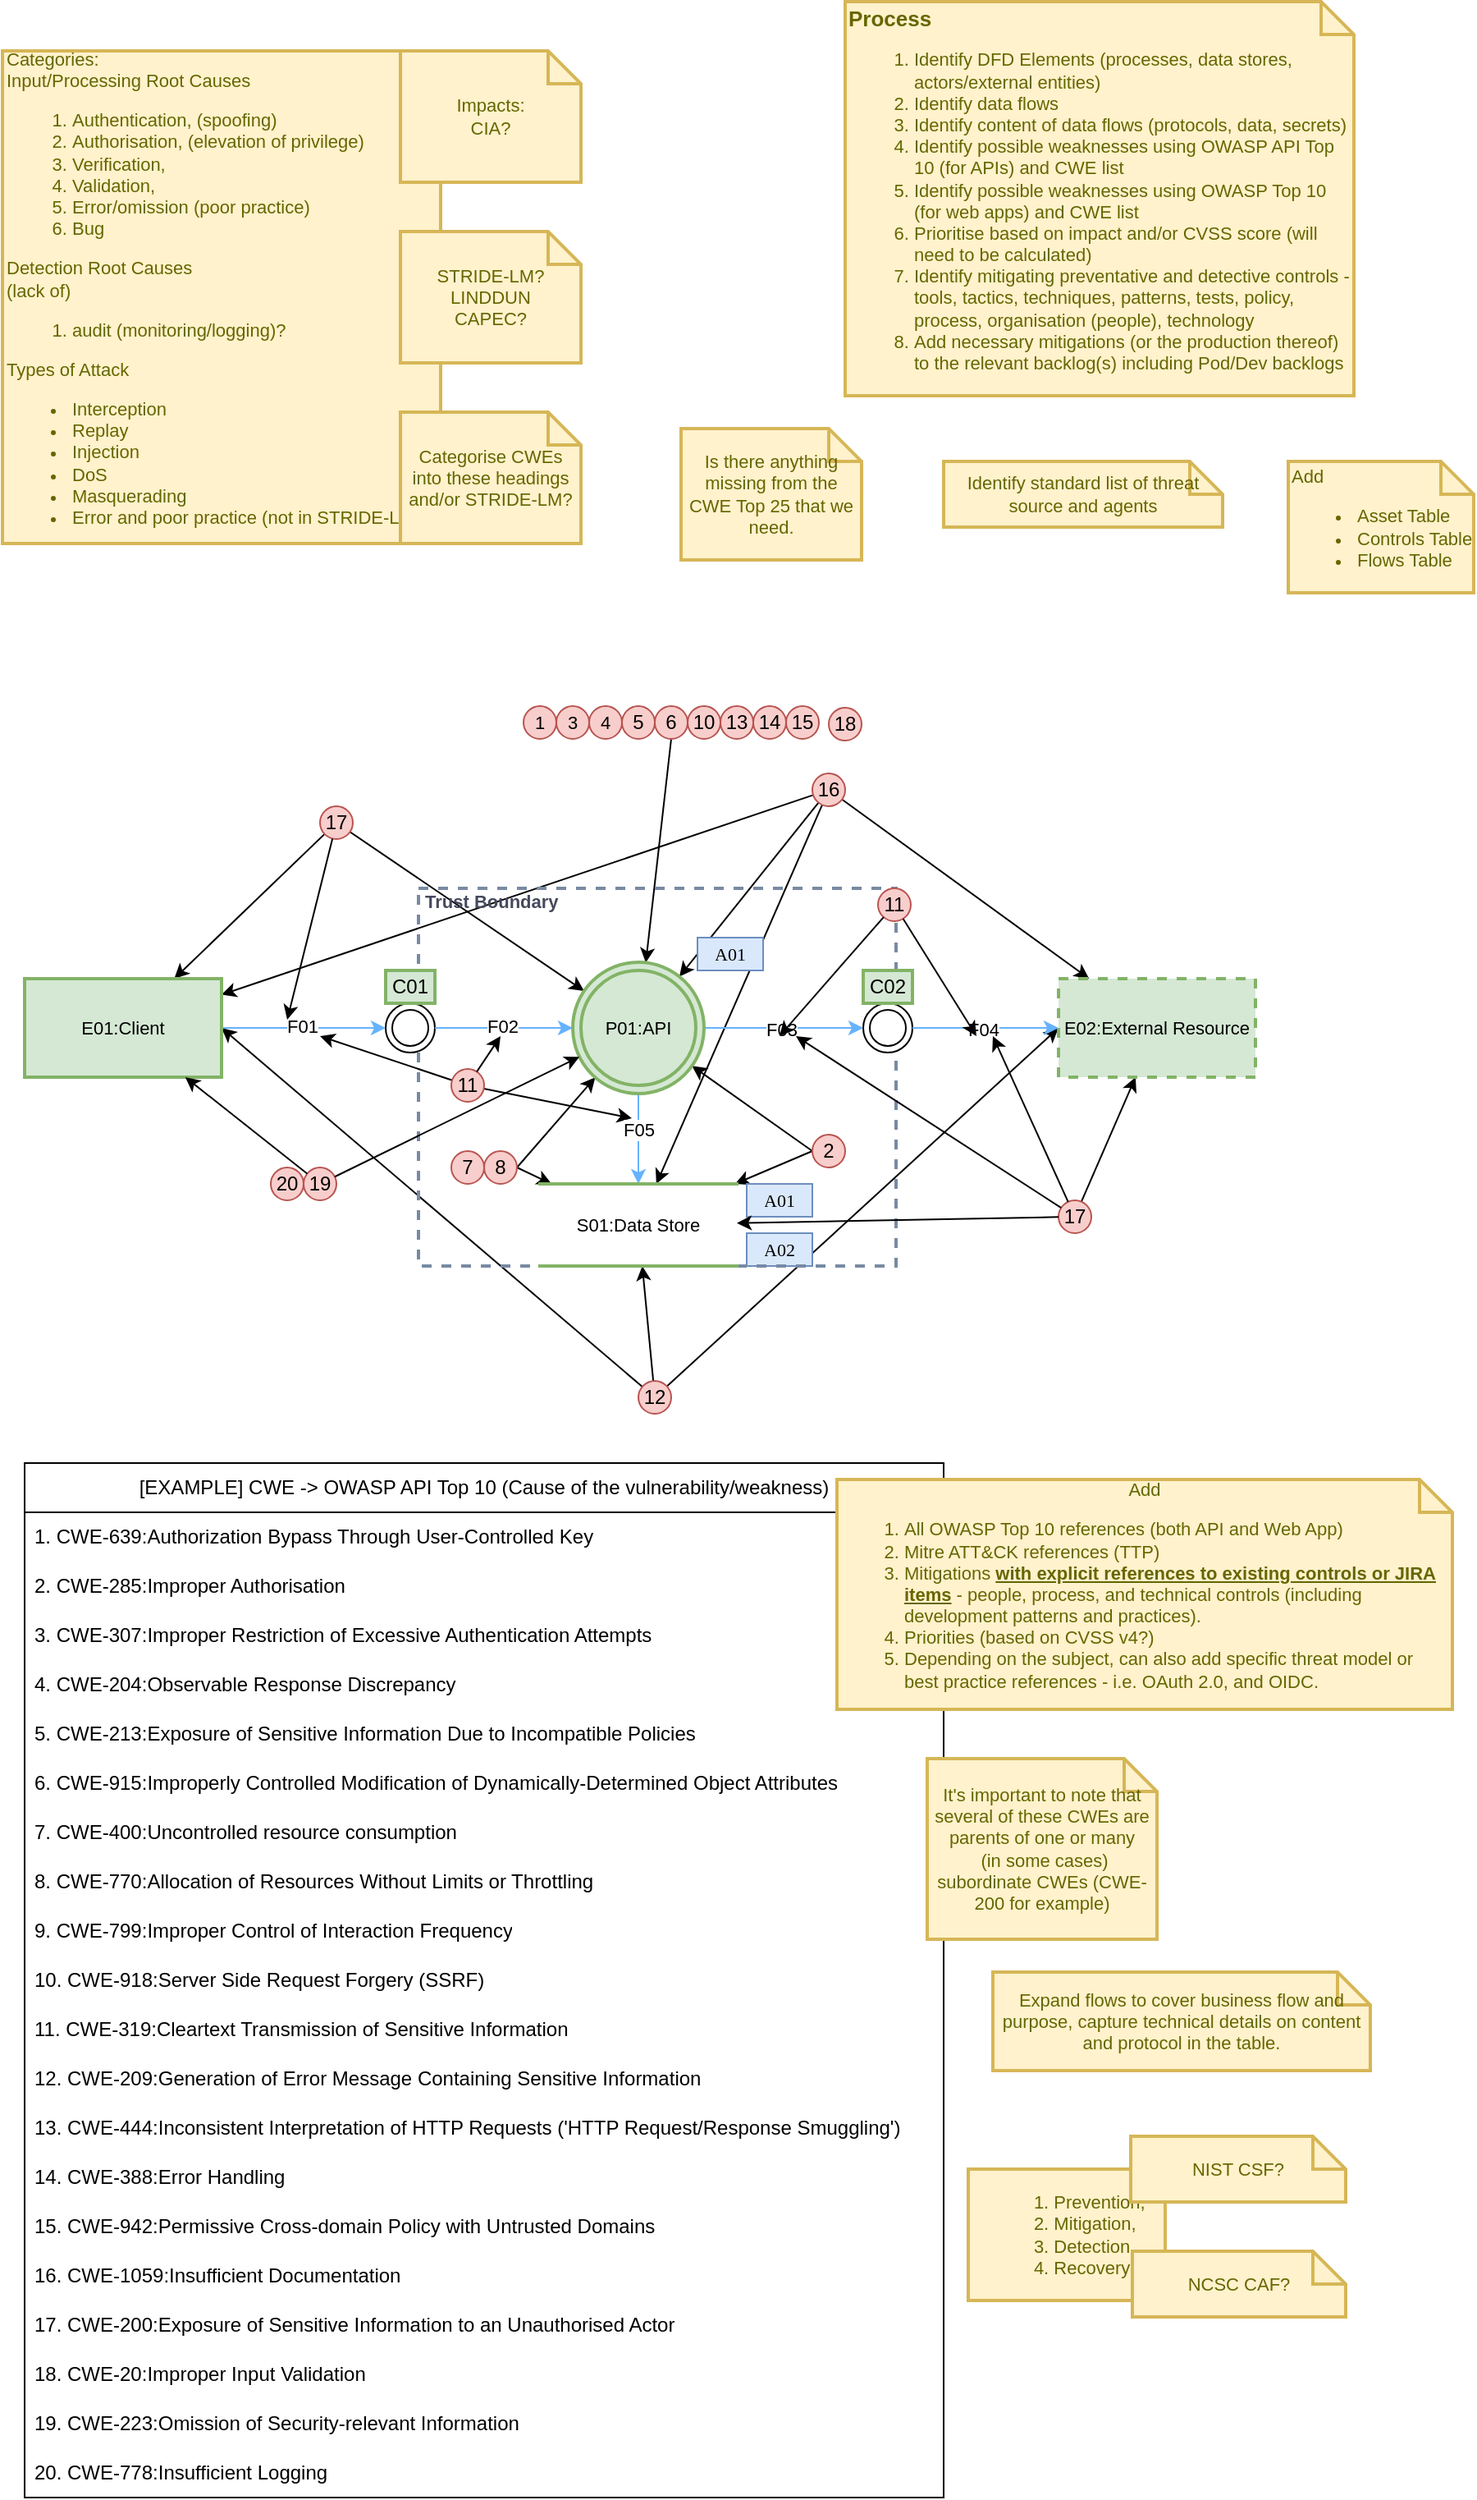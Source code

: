 <mxfile version="22.1.2" type="device">
  <diagram name="Page-1" id="dkiBNy_VU2p00hY21MyY">
    <mxGraphModel dx="989" dy="1795" grid="1" gridSize="10" guides="1" tooltips="1" connect="1" arrows="1" fold="1" page="1" pageScale="1" pageWidth="827" pageHeight="1169" math="0" shadow="0">
      <root>
        <mxCell id="0" />
        <mxCell id="1" style="" parent="0" />
        <mxCell id="ET-E_L0radJHumGL9apl-12" style="edgeStyle=orthogonalEdgeStyle;rounded=0;orthogonalLoop=1;jettySize=auto;html=1;exitX=0.5;exitY=1;exitDx=0;exitDy=0;labelBackgroundColor=none;strokeColor=#788AA3;fontColor=default;fontSize=11;" parent="1" source="ET-E_L0radJHumGL9apl-10" target="ET-E_L0radJHumGL9apl-10" edge="1">
          <mxGeometry relative="1" as="geometry" />
        </mxCell>
        <mxCell id="yTmzzn22rcDXvcjyOprt-15" value="[EXAMPLE] CWE -&amp;gt; OWASP API Top 10 (Cause of the vulnerability/weakness)" style="swimlane;fontStyle=0;childLayout=stackLayout;horizontal=1;startSize=30;horizontalStack=0;resizeParent=1;resizeParentMax=0;resizeLast=0;collapsible=1;marginBottom=0;whiteSpace=wrap;html=1;rounded=0;" vertex="1" parent="1">
          <mxGeometry x="40" y="600" width="560" height="630" as="geometry">
            <mxRectangle x="40" y="570" width="170" height="30" as="alternateBounds" />
          </mxGeometry>
        </mxCell>
        <mxCell id="yTmzzn22rcDXvcjyOprt-16" value="1. CWE-639:Authorization Bypass Through User-Controlled Key" style="text;strokeColor=none;fillColor=none;align=left;verticalAlign=middle;spacingLeft=4;spacingRight=4;overflow=hidden;points=[[0,0.5],[1,0.5]];portConstraint=eastwest;rotatable=0;whiteSpace=wrap;html=1;rounded=0;" vertex="1" parent="yTmzzn22rcDXvcjyOprt-15">
          <mxGeometry y="30" width="560" height="30" as="geometry" />
        </mxCell>
        <mxCell id="yTmzzn22rcDXvcjyOprt-17" value="2. CWE-285:Improper Authorisation" style="text;strokeColor=none;fillColor=none;align=left;verticalAlign=middle;spacingLeft=4;spacingRight=4;overflow=hidden;points=[[0,0.5],[1,0.5]];portConstraint=eastwest;rotatable=0;whiteSpace=wrap;html=1;rounded=0;" vertex="1" parent="yTmzzn22rcDXvcjyOprt-15">
          <mxGeometry y="60" width="560" height="30" as="geometry" />
        </mxCell>
        <mxCell id="yTmzzn22rcDXvcjyOprt-18" value="3. CWE-307:Improper Restriction of Excessive Authentication Attempts" style="text;strokeColor=none;fillColor=none;align=left;verticalAlign=middle;spacingLeft=4;spacingRight=4;overflow=hidden;points=[[0,0.5],[1,0.5]];portConstraint=eastwest;rotatable=0;whiteSpace=wrap;html=1;rounded=0;" vertex="1" parent="yTmzzn22rcDXvcjyOprt-15">
          <mxGeometry y="90" width="560" height="30" as="geometry" />
        </mxCell>
        <mxCell id="yTmzzn22rcDXvcjyOprt-38" value="4. CWE-204:Observable Response Discrepancy" style="text;strokeColor=none;fillColor=none;align=left;verticalAlign=middle;spacingLeft=4;spacingRight=4;overflow=hidden;points=[[0,0.5],[1,0.5]];portConstraint=eastwest;rotatable=0;whiteSpace=wrap;html=1;rounded=0;" vertex="1" parent="yTmzzn22rcDXvcjyOprt-15">
          <mxGeometry y="120" width="560" height="30" as="geometry" />
        </mxCell>
        <mxCell id="yTmzzn22rcDXvcjyOprt-48" value="5. CWE-213:Exposure of Sensitive Information Due to Incompatible Policies" style="text;strokeColor=none;fillColor=none;align=left;verticalAlign=middle;spacingLeft=4;spacingRight=4;overflow=hidden;points=[[0,0.5],[1,0.5]];portConstraint=eastwest;rotatable=0;whiteSpace=wrap;html=1;rounded=0;" vertex="1" parent="yTmzzn22rcDXvcjyOprt-15">
          <mxGeometry y="150" width="560" height="30" as="geometry" />
        </mxCell>
        <mxCell id="yTmzzn22rcDXvcjyOprt-49" value="6. CWE-915:Improperly Controlled Modification of Dynamically-Determined Object Attributes" style="text;strokeColor=none;fillColor=none;align=left;verticalAlign=middle;spacingLeft=4;spacingRight=4;overflow=hidden;points=[[0,0.5],[1,0.5]];portConstraint=eastwest;rotatable=0;whiteSpace=wrap;html=1;rounded=0;" vertex="1" parent="yTmzzn22rcDXvcjyOprt-15">
          <mxGeometry y="180" width="560" height="30" as="geometry" />
        </mxCell>
        <mxCell id="yTmzzn22rcDXvcjyOprt-56" value="7. CWE-400:Uncontrolled resource consumption" style="text;strokeColor=none;fillColor=none;align=left;verticalAlign=middle;spacingLeft=4;spacingRight=4;overflow=hidden;points=[[0,0.5],[1,0.5]];portConstraint=eastwest;rotatable=0;whiteSpace=wrap;html=1;rounded=0;" vertex="1" parent="yTmzzn22rcDXvcjyOprt-15">
          <mxGeometry y="210" width="560" height="30" as="geometry" />
        </mxCell>
        <mxCell id="yTmzzn22rcDXvcjyOprt-58" value="8. CWE-770:Allocation of Resources Without Limits or Throttling" style="text;strokeColor=none;fillColor=none;align=left;verticalAlign=middle;spacingLeft=4;spacingRight=4;overflow=hidden;points=[[0,0.5],[1,0.5]];portConstraint=eastwest;rotatable=0;whiteSpace=wrap;html=1;rounded=0;" vertex="1" parent="yTmzzn22rcDXvcjyOprt-15">
          <mxGeometry y="240" width="560" height="30" as="geometry" />
        </mxCell>
        <mxCell id="yTmzzn22rcDXvcjyOprt-62" value="9. CWE-799:Improper Control of Interaction Frequency" style="text;strokeColor=none;fillColor=none;align=left;verticalAlign=middle;spacingLeft=4;spacingRight=4;overflow=hidden;points=[[0,0.5],[1,0.5]];portConstraint=eastwest;rotatable=0;whiteSpace=wrap;html=1;rounded=0;" vertex="1" parent="yTmzzn22rcDXvcjyOprt-15">
          <mxGeometry y="270" width="560" height="30" as="geometry" />
        </mxCell>
        <mxCell id="yTmzzn22rcDXvcjyOprt-77" value="10. CWE-918:Server Side Request Forgery (SSRF)" style="text;strokeColor=none;fillColor=none;align=left;verticalAlign=middle;spacingLeft=4;spacingRight=4;overflow=hidden;points=[[0,0.5],[1,0.5]];portConstraint=eastwest;rotatable=0;whiteSpace=wrap;html=1;rounded=0;" vertex="1" parent="yTmzzn22rcDXvcjyOprt-15">
          <mxGeometry y="300" width="560" height="30" as="geometry" />
        </mxCell>
        <mxCell id="yTmzzn22rcDXvcjyOprt-91" value="11. CWE-319:Cleartext Transmission of Sensitive Information" style="text;strokeColor=none;fillColor=none;align=left;verticalAlign=middle;spacingLeft=4;spacingRight=4;overflow=hidden;points=[[0,0.5],[1,0.5]];portConstraint=eastwest;rotatable=0;whiteSpace=wrap;html=1;rounded=0;" vertex="1" parent="yTmzzn22rcDXvcjyOprt-15">
          <mxGeometry y="330" width="560" height="30" as="geometry" />
        </mxCell>
        <mxCell id="yTmzzn22rcDXvcjyOprt-94" value="12. CWE-209:Generation of Error Message Containing Sensitive Information" style="text;strokeColor=none;fillColor=none;align=left;verticalAlign=middle;spacingLeft=4;spacingRight=4;overflow=hidden;points=[[0,0.5],[1,0.5]];portConstraint=eastwest;rotatable=0;whiteSpace=wrap;html=1;rounded=0;" vertex="1" parent="yTmzzn22rcDXvcjyOprt-15">
          <mxGeometry y="360" width="560" height="30" as="geometry" />
        </mxCell>
        <mxCell id="yTmzzn22rcDXvcjyOprt-101" value="13. CWE-444:Inconsistent Interpretation of HTTP Requests (&#39;HTTP Request/Response Smuggling&#39;)" style="text;strokeColor=none;fillColor=none;align=left;verticalAlign=middle;spacingLeft=4;spacingRight=4;overflow=hidden;points=[[0,0.5],[1,0.5]];portConstraint=eastwest;rotatable=0;whiteSpace=wrap;html=1;rounded=0;" vertex="1" parent="yTmzzn22rcDXvcjyOprt-15">
          <mxGeometry y="390" width="560" height="30" as="geometry" />
        </mxCell>
        <mxCell id="yTmzzn22rcDXvcjyOprt-103" value="14. CWE-388:Error Handling" style="text;strokeColor=none;fillColor=none;align=left;verticalAlign=middle;spacingLeft=4;spacingRight=4;overflow=hidden;points=[[0,0.5],[1,0.5]];portConstraint=eastwest;rotatable=0;whiteSpace=wrap;html=1;rounded=0;" vertex="1" parent="yTmzzn22rcDXvcjyOprt-15">
          <mxGeometry y="420" width="560" height="30" as="geometry" />
        </mxCell>
        <mxCell id="yTmzzn22rcDXvcjyOprt-104" value="15. CWE-942:Permissive Cross-domain Policy with Untrusted Domains" style="text;strokeColor=none;fillColor=none;align=left;verticalAlign=middle;spacingLeft=4;spacingRight=4;overflow=hidden;points=[[0,0.5],[1,0.5]];portConstraint=eastwest;rotatable=0;whiteSpace=wrap;html=1;rounded=0;" vertex="1" parent="yTmzzn22rcDXvcjyOprt-15">
          <mxGeometry y="450" width="560" height="30" as="geometry" />
        </mxCell>
        <mxCell id="yTmzzn22rcDXvcjyOprt-107" value="16. CWE-1059:Insufficient Documentation" style="text;strokeColor=none;fillColor=none;align=left;verticalAlign=middle;spacingLeft=4;spacingRight=4;overflow=hidden;points=[[0,0.5],[1,0.5]];portConstraint=eastwest;rotatable=0;whiteSpace=wrap;html=1;rounded=0;" vertex="1" parent="yTmzzn22rcDXvcjyOprt-15">
          <mxGeometry y="480" width="560" height="30" as="geometry" />
        </mxCell>
        <mxCell id="yTmzzn22rcDXvcjyOprt-120" value="17. CWE-200:Exposure of Sensitive Information to an Unauthorised Actor" style="text;strokeColor=none;fillColor=none;align=left;verticalAlign=middle;spacingLeft=4;spacingRight=4;overflow=hidden;points=[[0,0.5],[1,0.5]];portConstraint=eastwest;rotatable=0;whiteSpace=wrap;html=1;rounded=0;" vertex="1" parent="yTmzzn22rcDXvcjyOprt-15">
          <mxGeometry y="510" width="560" height="30" as="geometry" />
        </mxCell>
        <mxCell id="yTmzzn22rcDXvcjyOprt-153" value="18. CWE-20:Improper Input Validation" style="text;strokeColor=none;fillColor=none;align=left;verticalAlign=middle;spacingLeft=4;spacingRight=4;overflow=hidden;points=[[0,0.5],[1,0.5]];portConstraint=eastwest;rotatable=0;whiteSpace=wrap;html=1;rounded=0;" vertex="1" parent="yTmzzn22rcDXvcjyOprt-15">
          <mxGeometry y="540" width="560" height="30" as="geometry" />
        </mxCell>
        <mxCell id="yTmzzn22rcDXvcjyOprt-155" value="19. CWE-223:Omission of Security-relevant Information" style="text;strokeColor=none;fillColor=none;align=left;verticalAlign=middle;spacingLeft=4;spacingRight=4;overflow=hidden;points=[[0,0.5],[1,0.5]];portConstraint=eastwest;rotatable=0;whiteSpace=wrap;html=1;rounded=0;" vertex="1" parent="yTmzzn22rcDXvcjyOprt-15">
          <mxGeometry y="570" width="560" height="30" as="geometry" />
        </mxCell>
        <mxCell id="yTmzzn22rcDXvcjyOprt-157" value="20. CWE-778:Insufficient Logging" style="text;strokeColor=none;fillColor=none;align=left;verticalAlign=middle;spacingLeft=4;spacingRight=4;overflow=hidden;points=[[0,0.5],[1,0.5]];portConstraint=eastwest;rotatable=0;whiteSpace=wrap;html=1;rounded=0;" vertex="1" parent="yTmzzn22rcDXvcjyOprt-15">
          <mxGeometry y="600" width="560" height="30" as="geometry" />
        </mxCell>
        <mxCell id="yTmzzn22rcDXvcjyOprt-44" value="Categories:&lt;br style=&quot;font-size: 11px;&quot;&gt;&lt;span style=&quot;background-color: initial; font-size: 11px;&quot;&gt;Input/Processing Root Causes&lt;/span&gt;&lt;br style=&quot;font-size: 11px;&quot;&gt;&lt;ol style=&quot;font-size: 11px;&quot;&gt;&lt;li style=&quot;font-size: 11px;&quot;&gt;Authentication, (spoofing)&lt;/li&gt;&lt;li style=&quot;font-size: 11px;&quot;&gt;Authorisation, (elevation of privilege)&lt;/li&gt;&lt;li style=&quot;font-size: 11px;&quot;&gt;Verification,&amp;nbsp;&lt;/li&gt;&lt;li style=&quot;font-size: 11px;&quot;&gt;Validation,&lt;/li&gt;&lt;li style=&quot;font-size: 11px;&quot;&gt;Error/omission (poor practice)&lt;/li&gt;&lt;li style=&quot;font-size: 11px;&quot;&gt;Bug&lt;/li&gt;&lt;/ol&gt;&lt;div style=&quot;font-size: 11px;&quot;&gt;Detection Root Causes&amp;nbsp;&lt;/div&gt;(lack of)&lt;ol style=&quot;font-size: 11px;&quot;&gt;&lt;li style=&quot;font-size: 11px;&quot;&gt;audit (monitoring/logging)?&lt;/li&gt;&lt;/ol&gt;&lt;div&gt;Types of Attack&lt;/div&gt;&lt;div style=&quot;font-size: 11px;&quot;&gt;&lt;ul style=&quot;font-size: 11px;&quot;&gt;&lt;li style=&quot;font-size: 11px;&quot;&gt;Interception&lt;/li&gt;&lt;li style=&quot;font-size: 11px;&quot;&gt;Replay&lt;/li&gt;&lt;li style=&quot;font-size: 11px;&quot;&gt;Injection&lt;/li&gt;&lt;li style=&quot;font-size: 11px;&quot;&gt;DoS&lt;/li&gt;&lt;li style=&quot;font-size: 11px;&quot;&gt;Masquerading&lt;/li&gt;&lt;li style=&quot;font-size: 11px;&quot;&gt;Error and poor practice (not in STRIDE-LM)&lt;/li&gt;&lt;/ul&gt;&lt;/div&gt;" style="shape=note;strokeWidth=2;fontSize=11;size=20;whiteSpace=wrap;html=1;fillColor=#fff2cc;strokeColor=#d6b656;fontColor=#666600;align=left;rounded=0;" vertex="1" parent="1">
          <mxGeometry x="26.5" y="-260" width="267" height="300" as="geometry" />
        </mxCell>
        <mxCell id="yTmzzn22rcDXvcjyOprt-45" value="STRIDE-LM?&lt;br style=&quot;font-size: 11px;&quot;&gt;LINDDUN&lt;br&gt;CAPEC?" style="shape=note;strokeWidth=2;fontSize=11;size=20;whiteSpace=wrap;html=1;fillColor=#fff2cc;strokeColor=#d6b656;fontColor=#666600;rounded=0;" vertex="1" parent="1">
          <mxGeometry x="269" y="-150" width="110.0" height="80" as="geometry" />
        </mxCell>
        <mxCell id="yTmzzn22rcDXvcjyOprt-47" value="Impacts:&lt;br style=&quot;font-size: 11px;&quot;&gt;CIA?" style="shape=note;strokeWidth=2;fontSize=11;size=20;whiteSpace=wrap;html=1;fillColor=#fff2cc;strokeColor=#d6b656;fontColor=#666600;rounded=0;" vertex="1" parent="1">
          <mxGeometry x="269" y="-260" width="110.0" height="80" as="geometry" />
        </mxCell>
        <mxCell id="yTmzzn22rcDXvcjyOprt-53" value="" style="orthogonalLoop=1;jettySize=auto;html=1;exitX=0.5;exitY=1;exitDx=0;exitDy=0;rounded=0;" edge="1" parent="1" source="yTmzzn22rcDXvcjyOprt-52" target="ET-E_L0radJHumGL9apl-4">
          <mxGeometry relative="1" as="geometry">
            <mxPoint x="370" y="100" as="sourcePoint" />
            <mxPoint x="412" y="301" as="targetPoint" />
          </mxGeometry>
        </mxCell>
        <mxCell id="yTmzzn22rcDXvcjyOprt-55" value="" style="orthogonalLoop=1;jettySize=auto;html=1;exitX=1;exitY=0.5;exitDx=0;exitDy=0;rounded=0;" edge="1" parent="1" source="yTmzzn22rcDXvcjyOprt-54" target="ET-E_L0radJHumGL9apl-4">
          <mxGeometry relative="1" as="geometry">
            <mxPoint x="91" y="430" as="sourcePoint" />
            <mxPoint x="168" y="680" as="targetPoint" />
          </mxGeometry>
        </mxCell>
        <mxCell id="yTmzzn22rcDXvcjyOprt-57" value="" style="orthogonalLoop=1;jettySize=auto;html=1;exitX=1;exitY=0.5;exitDx=0;exitDy=0;rounded=0;" edge="1" parent="1" source="yTmzzn22rcDXvcjyOprt-54" target="ET-E_L0radJHumGL9apl-10">
          <mxGeometry relative="1" as="geometry">
            <mxPoint x="180" y="480" as="sourcePoint" />
            <mxPoint x="385" y="360" as="targetPoint" />
          </mxGeometry>
        </mxCell>
        <mxCell id="yTmzzn22rcDXvcjyOprt-63" value="" style="orthogonalLoop=1;jettySize=auto;html=1;exitX=0;exitY=0.5;exitDx=0;exitDy=0;rounded=0;" edge="1" parent="1" source="yTmzzn22rcDXvcjyOprt-30" target="ET-E_L0radJHumGL9apl-4">
          <mxGeometry relative="1" as="geometry">
            <mxPoint x="640" y="430" as="sourcePoint" />
            <mxPoint x="418" y="300" as="targetPoint" />
          </mxGeometry>
        </mxCell>
        <mxCell id="yTmzzn22rcDXvcjyOprt-64" value="" style="orthogonalLoop=1;jettySize=auto;html=1;exitX=0;exitY=0.5;exitDx=0;exitDy=0;rounded=0;" edge="1" parent="1" source="yTmzzn22rcDXvcjyOprt-30" target="ET-E_L0radJHumGL9apl-10">
          <mxGeometry relative="1" as="geometry">
            <mxPoint x="640" y="430" as="sourcePoint" />
            <mxPoint x="428" y="310" as="targetPoint" />
          </mxGeometry>
        </mxCell>
        <mxCell id="yTmzzn22rcDXvcjyOprt-83" value="Add&lt;br style=&quot;font-size: 11px;&quot;&gt;&lt;ol style=&quot;font-size: 11px;&quot;&gt;&lt;li style=&quot;text-align: left; font-size: 11px;&quot;&gt;All OWASP Top 10 references (both API and Web App)&lt;/li&gt;&lt;li style=&quot;text-align: left; font-size: 11px;&quot;&gt;Mitre ATT&amp;amp;CK references (TTP)&lt;/li&gt;&lt;li style=&quot;text-align: left; font-size: 11px;&quot;&gt;Mitigations &lt;b style=&quot;font-size: 11px;&quot;&gt;&lt;u style=&quot;font-size: 11px;&quot;&gt;with explicit references to existing controls or JIRA items&lt;/u&gt;&lt;/b&gt;&amp;nbsp;- people, process, and technical controls (including development patterns and practices).&lt;/li&gt;&lt;li style=&quot;text-align: left; font-size: 11px;&quot;&gt;Priorities (based on CVSS v4?)&lt;/li&gt;&lt;li style=&quot;text-align: left; font-size: 11px;&quot;&gt;Depending on the subject, can also add specific threat model or best practice references - i.e. OAuth 2.0, and OIDC.&lt;/li&gt;&lt;/ol&gt;" style="shape=note;strokeWidth=2;fontSize=11;size=20;whiteSpace=wrap;html=1;fillColor=#fff2cc;strokeColor=#d6b656;fontColor=#666600;rounded=0;" vertex="1" parent="1">
          <mxGeometry x="535" y="610" width="375" height="140" as="geometry" />
        </mxCell>
        <mxCell id="yTmzzn22rcDXvcjyOprt-87" value="Identify standard list of threat source and agents" style="shape=note;strokeWidth=2;fontSize=11;size=20;whiteSpace=wrap;html=1;fillColor=#fff2cc;strokeColor=#d6b656;fontColor=#666600;rounded=0;" vertex="1" parent="1">
          <mxGeometry x="600" y="-10" width="170" height="40" as="geometry" />
        </mxCell>
        <mxCell id="yTmzzn22rcDXvcjyOprt-89" value="" style="orthogonalLoop=1;jettySize=auto;html=1;rounded=0;" edge="1" parent="1" source="yTmzzn22rcDXvcjyOprt-88">
          <mxGeometry relative="1" as="geometry">
            <mxPoint x="410" y="100" as="sourcePoint" />
            <mxPoint x="220" y="340" as="targetPoint" />
          </mxGeometry>
        </mxCell>
        <mxCell id="yTmzzn22rcDXvcjyOprt-92" value="" style="orthogonalLoop=1;jettySize=auto;html=1;rounded=0;" edge="1" parent="1" source="yTmzzn22rcDXvcjyOprt-88">
          <mxGeometry relative="1" as="geometry">
            <mxPoint x="250" y="220" as="sourcePoint" />
            <mxPoint x="410" y="390" as="targetPoint" />
          </mxGeometry>
        </mxCell>
        <mxCell id="yTmzzn22rcDXvcjyOprt-95" value="" style="orthogonalLoop=1;jettySize=auto;html=1;entryX=1;entryY=0.5;entryDx=0;entryDy=0;rounded=0;" edge="1" parent="1" source="yTmzzn22rcDXvcjyOprt-93" target="ET-E_L0radJHumGL9apl-6">
          <mxGeometry relative="1" as="geometry">
            <mxPoint x="225" y="510" as="sourcePoint" />
            <mxPoint x="210" y="340" as="targetPoint" />
          </mxGeometry>
        </mxCell>
        <mxCell id="yTmzzn22rcDXvcjyOprt-97" value="" style="orthogonalLoop=1;jettySize=auto;html=1;entryX=0;entryY=0.5;entryDx=0;entryDy=0;rounded=0;" edge="1" parent="1" source="yTmzzn22rcDXvcjyOprt-93" target="ET-E_L0radJHumGL9apl-7">
          <mxGeometry relative="1" as="geometry">
            <mxPoint x="225" y="510" as="sourcePoint" />
            <mxPoint x="540" y="180" as="targetPoint" />
          </mxGeometry>
        </mxCell>
        <mxCell id="yTmzzn22rcDXvcjyOprt-100" value="" style="orthogonalLoop=1;jettySize=auto;html=1;rounded=0;" edge="1" parent="1" source="yTmzzn22rcDXvcjyOprt-93" target="ET-E_L0radJHumGL9apl-10">
          <mxGeometry relative="1" as="geometry">
            <mxPoint x="232.929" y="412.929" as="sourcePoint" />
            <mxPoint x="180" y="350" as="targetPoint" />
          </mxGeometry>
        </mxCell>
        <mxCell id="yTmzzn22rcDXvcjyOprt-109" value="" style="orthogonalLoop=1;jettySize=auto;html=1;rounded=0;" edge="1" parent="1" source="yTmzzn22rcDXvcjyOprt-108" target="ET-E_L0radJHumGL9apl-4">
          <mxGeometry relative="1" as="geometry">
            <mxPoint x="500" y="240" as="sourcePoint" />
            <mxPoint x="426" y="300" as="targetPoint" />
          </mxGeometry>
        </mxCell>
        <mxCell id="yTmzzn22rcDXvcjyOprt-111" value="" style="orthogonalLoop=1;jettySize=auto;html=1;rounded=0;" edge="1" parent="1" source="yTmzzn22rcDXvcjyOprt-108" target="ET-E_L0radJHumGL9apl-10">
          <mxGeometry relative="1" as="geometry">
            <mxPoint x="504" y="218" as="sourcePoint" />
            <mxPoint x="443" y="307" as="targetPoint" />
          </mxGeometry>
        </mxCell>
        <mxCell id="yTmzzn22rcDXvcjyOprt-112" value="" style="orthogonalLoop=1;jettySize=auto;html=1;rounded=0;" edge="1" parent="1" source="yTmzzn22rcDXvcjyOprt-108" target="ET-E_L0radJHumGL9apl-6">
          <mxGeometry relative="1" as="geometry">
            <mxPoint x="610" y="200" as="sourcePoint" />
            <mxPoint x="453" y="317" as="targetPoint" />
          </mxGeometry>
        </mxCell>
        <mxCell id="yTmzzn22rcDXvcjyOprt-113" value="" style="orthogonalLoop=1;jettySize=auto;html=1;rounded=0;" edge="1" parent="1" source="yTmzzn22rcDXvcjyOprt-108" target="ET-E_L0radJHumGL9apl-7">
          <mxGeometry relative="1" as="geometry">
            <mxPoint x="524" y="238" as="sourcePoint" />
            <mxPoint x="463" y="327" as="targetPoint" />
          </mxGeometry>
        </mxCell>
        <mxCell id="yTmzzn22rcDXvcjyOprt-114" value="&lt;div style=&quot;font-size: 11px;&quot;&gt;&lt;span style=&quot;background-color: initial; font-size: 11px;&quot;&gt;Add&lt;/span&gt;&lt;/div&gt;&lt;div style=&quot;font-size: 11px;&quot;&gt;&lt;ul style=&quot;font-size: 11px;&quot;&gt;&lt;li style=&quot;font-size: 11px;&quot;&gt;&lt;span style=&quot;background-color: initial; font-size: 11px;&quot;&gt;Asset Table&lt;/span&gt;&lt;/li&gt;&lt;li style=&quot;font-size: 11px;&quot;&gt;&lt;span style=&quot;background-color: initial; font-size: 11px;&quot;&gt;Controls Table&lt;/span&gt;&lt;/li&gt;&lt;li style=&quot;font-size: 11px;&quot;&gt;&lt;span style=&quot;background-color: initial; font-size: 11px;&quot;&gt;Flows Table&lt;/span&gt;&lt;/li&gt;&lt;/ul&gt;&lt;/div&gt;" style="shape=note;strokeWidth=2;fontSize=11;size=20;whiteSpace=wrap;html=1;fillColor=#fff2cc;strokeColor=#d6b656;fontColor=#666600;align=left;rounded=0;" vertex="1" parent="1">
          <mxGeometry x="810" y="-10" width="113" height="80" as="geometry" />
        </mxCell>
        <mxCell id="yTmzzn22rcDXvcjyOprt-115" value="Categorise CWEs into these headings and/or STRIDE-LM?" style="shape=note;strokeWidth=2;fontSize=11;size=20;whiteSpace=wrap;html=1;fillColor=#fff2cc;strokeColor=#d6b656;fontColor=#666600;rounded=0;" vertex="1" parent="1">
          <mxGeometry x="269" y="-40" width="110.0" height="80" as="geometry" />
        </mxCell>
        <mxCell id="yTmzzn22rcDXvcjyOprt-142" value="" style="orthogonalLoop=1;jettySize=auto;html=1;rounded=0;" edge="1" parent="1" source="yTmzzn22rcDXvcjyOprt-121" target="ET-E_L0radJHumGL9apl-4">
          <mxGeometry relative="1" as="geometry">
            <mxPoint x="110" y="240" as="sourcePoint" />
            <mxPoint x="240" y="260" as="targetPoint" />
          </mxGeometry>
        </mxCell>
        <object label="Assets" id="yTmzzn22rcDXvcjyOprt-116">
          <mxCell parent="0" />
        </object>
        <mxCell id="yTmzzn22rcDXvcjyOprt-2" value="A01" style="text;html=1;align=center;verticalAlign=middle;whiteSpace=wrap;overflow=hidden;fontSize=11;fontFamily=Architects Daughter;rounded=0;labelBackgroundColor=none;fillColor=#dae8fc;strokeColor=#6c8ebf;" vertex="1" parent="yTmzzn22rcDXvcjyOprt-116">
          <mxGeometry x="450" y="280" width="40" height="20" as="geometry" />
        </mxCell>
        <mxCell id="yTmzzn22rcDXvcjyOprt-7" value="A01" style="text;html=1;align=center;verticalAlign=middle;whiteSpace=wrap;overflow=hidden;fontSize=11;fontFamily=Architects Daughter;rounded=0;labelBackgroundColor=none;fillColor=#dae8fc;strokeColor=#6c8ebf;" vertex="1" parent="yTmzzn22rcDXvcjyOprt-116">
          <mxGeometry x="480" y="430" width="40" height="20" as="geometry" />
        </mxCell>
        <mxCell id="yTmzzn22rcDXvcjyOprt-8" value="A02" style="text;html=1;align=center;verticalAlign=middle;whiteSpace=wrap;overflow=hidden;fontSize=11;fontFamily=Architects Daughter;rounded=0;labelBackgroundColor=none;fillColor=#dae8fc;strokeColor=#6c8ebf;" vertex="1" parent="yTmzzn22rcDXvcjyOprt-116">
          <mxGeometry x="480" y="460" width="40" height="20" as="geometry" />
        </mxCell>
        <mxCell id="yTmzzn22rcDXvcjyOprt-117" value="Controls" style="" parent="0" />
        <mxCell id="ET-E_L0radJHumGL9apl-5" value="Trust Boundary" style="html=1;fontColor=#46495D;fontStyle=1;align=left;verticalAlign=top;spacing=0;labelBorderColor=none;fillColor=none;dashed=1;strokeWidth=2;strokeColor=#788AA3;spacingLeft=4;spacingTop=-3;rounded=0;labelBackgroundColor=none;fontSize=11;" parent="yTmzzn22rcDXvcjyOprt-117" vertex="1">
          <mxGeometry x="280" y="250" width="291" height="230" as="geometry" />
        </mxCell>
        <mxCell id="yTmzzn22rcDXvcjyOprt-127" value="" style="ellipse;shape=doubleEllipse;whiteSpace=wrap;html=1;aspect=fixed;rounded=0;" vertex="1" parent="yTmzzn22rcDXvcjyOprt-117">
          <mxGeometry x="260" y="320" width="30" height="30" as="geometry" />
        </mxCell>
        <mxCell id="yTmzzn22rcDXvcjyOprt-130" value="C01" style="text;html=1;strokeColor=#82b366;fillColor=#d5e8d4;align=center;verticalAlign=middle;whiteSpace=wrap;overflow=hidden;strokeWidth=2;rounded=0;" vertex="1" parent="yTmzzn22rcDXvcjyOprt-117">
          <mxGeometry x="260" y="300" width="30" height="20" as="geometry" />
        </mxCell>
        <mxCell id="yTmzzn22rcDXvcjyOprt-128" value="" style="ellipse;shape=doubleEllipse;whiteSpace=wrap;html=1;aspect=fixed;rounded=0;" vertex="1" parent="yTmzzn22rcDXvcjyOprt-117">
          <mxGeometry x="551" y="320" width="30" height="30" as="geometry" />
        </mxCell>
        <mxCell id="yTmzzn22rcDXvcjyOprt-131" value="C02" style="text;html=1;strokeColor=#82b366;fillColor=#d5e8d4;align=center;verticalAlign=middle;whiteSpace=wrap;overflow=hidden;strokeWidth=2;rounded=0;" vertex="1" parent="yTmzzn22rcDXvcjyOprt-117">
          <mxGeometry x="551" y="300" width="30" height="20" as="geometry" />
        </mxCell>
        <mxCell id="yTmzzn22rcDXvcjyOprt-119" value="Threats" parent="0" />
        <mxCell id="yTmzzn22rcDXvcjyOprt-27" value="1" style="ellipse;whiteSpace=wrap;html=1;aspect=fixed;fillColor=#f8cecc;strokeColor=#b85450;fontSize=11;rounded=0;" vertex="1" parent="yTmzzn22rcDXvcjyOprt-119">
          <mxGeometry x="344" y="139" width="20" height="20" as="geometry" />
        </mxCell>
        <mxCell id="yTmzzn22rcDXvcjyOprt-33" value="3" style="ellipse;whiteSpace=wrap;html=1;aspect=fixed;fillColor=#f8cecc;strokeColor=#b85450;fontSize=11;rounded=0;" vertex="1" parent="yTmzzn22rcDXvcjyOprt-119">
          <mxGeometry x="364" y="139" width="20" height="20" as="geometry" />
        </mxCell>
        <mxCell id="yTmzzn22rcDXvcjyOprt-37" value="4" style="ellipse;whiteSpace=wrap;html=1;aspect=fixed;fillColor=#f8cecc;strokeColor=#b85450;fontSize=11;rounded=0;" vertex="1" parent="yTmzzn22rcDXvcjyOprt-119">
          <mxGeometry x="384" y="139" width="20" height="20" as="geometry" />
        </mxCell>
        <mxCell id="yTmzzn22rcDXvcjyOprt-51" value="5" style="ellipse;whiteSpace=wrap;html=1;aspect=fixed;fillColor=#f8cecc;strokeColor=#b85450;rounded=0;" vertex="1" parent="yTmzzn22rcDXvcjyOprt-119">
          <mxGeometry x="404" y="139" width="20" height="20" as="geometry" />
        </mxCell>
        <mxCell id="yTmzzn22rcDXvcjyOprt-52" value="6" style="ellipse;whiteSpace=wrap;html=1;aspect=fixed;fillColor=#f8cecc;strokeColor=#b85450;rounded=0;" vertex="1" parent="yTmzzn22rcDXvcjyOprt-119">
          <mxGeometry x="424" y="139" width="20" height="20" as="geometry" />
        </mxCell>
        <mxCell id="yTmzzn22rcDXvcjyOprt-78" value="10" style="ellipse;whiteSpace=wrap;html=1;aspect=fixed;fillColor=#f8cecc;strokeColor=#b85450;rounded=0;" vertex="1" parent="yTmzzn22rcDXvcjyOprt-119">
          <mxGeometry x="444" y="139" width="20" height="20" as="geometry" />
        </mxCell>
        <mxCell id="yTmzzn22rcDXvcjyOprt-102" value="13" style="ellipse;whiteSpace=wrap;html=1;aspect=fixed;fillColor=#f8cecc;strokeColor=#b85450;rounded=0;" vertex="1" parent="yTmzzn22rcDXvcjyOprt-119">
          <mxGeometry x="464" y="139" width="20" height="20" as="geometry" />
        </mxCell>
        <mxCell id="yTmzzn22rcDXvcjyOprt-105" value="14" style="ellipse;whiteSpace=wrap;html=1;aspect=fixed;fillColor=#f8cecc;strokeColor=#b85450;rounded=0;" vertex="1" parent="yTmzzn22rcDXvcjyOprt-119">
          <mxGeometry x="484" y="139" width="20" height="20" as="geometry" />
        </mxCell>
        <mxCell id="yTmzzn22rcDXvcjyOprt-106" value="15" style="ellipse;whiteSpace=wrap;html=1;aspect=fixed;fillColor=#f8cecc;strokeColor=#b85450;rounded=0;" vertex="1" parent="yTmzzn22rcDXvcjyOprt-119">
          <mxGeometry x="504" y="139" width="20" height="20" as="geometry" />
        </mxCell>
        <mxCell id="yTmzzn22rcDXvcjyOprt-108" value="16" style="ellipse;whiteSpace=wrap;html=1;aspect=fixed;fillColor=#f8cecc;strokeColor=#b85450;rounded=0;" vertex="1" parent="yTmzzn22rcDXvcjyOprt-119">
          <mxGeometry x="520" y="180" width="20" height="20" as="geometry" />
        </mxCell>
        <mxCell id="yTmzzn22rcDXvcjyOprt-30" value="2" style="ellipse;whiteSpace=wrap;html=1;aspect=fixed;fillColor=#f8cecc;strokeColor=#b85450;rounded=0;" vertex="1" parent="yTmzzn22rcDXvcjyOprt-119">
          <mxGeometry x="520" y="400" width="20" height="20" as="geometry" />
        </mxCell>
        <mxCell id="yTmzzn22rcDXvcjyOprt-93" value="12" style="ellipse;whiteSpace=wrap;html=1;aspect=fixed;fillColor=#f8cecc;strokeColor=#b85450;rounded=0;" vertex="1" parent="yTmzzn22rcDXvcjyOprt-119">
          <mxGeometry x="414" y="550" width="20" height="20" as="geometry" />
        </mxCell>
        <mxCell id="yTmzzn22rcDXvcjyOprt-54" value="8" style="ellipse;whiteSpace=wrap;html=1;aspect=fixed;fillColor=#f8cecc;strokeColor=#b85450;rounded=0;" vertex="1" parent="yTmzzn22rcDXvcjyOprt-119">
          <mxGeometry x="320" y="410" width="20" height="20" as="geometry" />
        </mxCell>
        <mxCell id="yTmzzn22rcDXvcjyOprt-59" value="7" style="ellipse;whiteSpace=wrap;html=1;aspect=fixed;fillColor=#f8cecc;strokeColor=#b85450;rounded=0;" vertex="1" parent="yTmzzn22rcDXvcjyOprt-119">
          <mxGeometry x="300" y="410" width="20" height="20" as="geometry" />
        </mxCell>
        <mxCell id="yTmzzn22rcDXvcjyOprt-122" value="" style="orthogonalLoop=1;jettySize=auto;html=1;rounded=0;" edge="1" parent="yTmzzn22rcDXvcjyOprt-119" source="yTmzzn22rcDXvcjyOprt-121" target="ET-E_L0radJHumGL9apl-6">
          <mxGeometry relative="1" as="geometry" />
        </mxCell>
        <mxCell id="yTmzzn22rcDXvcjyOprt-121" value="17" style="ellipse;whiteSpace=wrap;html=1;aspect=fixed;fillColor=#f8cecc;strokeColor=#b85450;rounded=0;" vertex="1" parent="yTmzzn22rcDXvcjyOprt-119">
          <mxGeometry x="220" y="200" width="20" height="20" as="geometry" />
        </mxCell>
        <mxCell id="yTmzzn22rcDXvcjyOprt-124" value="" style="orthogonalLoop=1;jettySize=auto;html=1;rounded=0;" edge="1" parent="yTmzzn22rcDXvcjyOprt-119" source="yTmzzn22rcDXvcjyOprt-123" target="ET-E_L0radJHumGL9apl-7">
          <mxGeometry relative="1" as="geometry" />
        </mxCell>
        <mxCell id="yTmzzn22rcDXvcjyOprt-123" value="17" style="ellipse;whiteSpace=wrap;html=1;aspect=fixed;fillColor=#f8cecc;strokeColor=#b85450;rounded=0;" vertex="1" parent="yTmzzn22rcDXvcjyOprt-119">
          <mxGeometry x="670" y="440" width="20" height="20" as="geometry" />
        </mxCell>
        <mxCell id="yTmzzn22rcDXvcjyOprt-150" value="11" style="ellipse;whiteSpace=wrap;html=1;aspect=fixed;fillColor=#f8cecc;strokeColor=#b85450;container=0;rounded=0;" vertex="1" parent="yTmzzn22rcDXvcjyOprt-119">
          <mxGeometry x="560" y="250" width="20" height="20" as="geometry" />
        </mxCell>
        <mxCell id="yTmzzn22rcDXvcjyOprt-88" value="11" style="ellipse;whiteSpace=wrap;html=1;aspect=fixed;fillColor=#f8cecc;strokeColor=#b85450;container=0;rounded=0;" vertex="1" parent="yTmzzn22rcDXvcjyOprt-119">
          <mxGeometry x="300" y="360" width="20" height="20" as="geometry" />
        </mxCell>
        <mxCell id="yTmzzn22rcDXvcjyOprt-154" value="18" style="ellipse;whiteSpace=wrap;html=1;aspect=fixed;fillColor=#f8cecc;strokeColor=#b85450;rounded=0;" vertex="1" parent="yTmzzn22rcDXvcjyOprt-119">
          <mxGeometry x="530" y="140" width="20" height="20" as="geometry" />
        </mxCell>
        <mxCell id="yTmzzn22rcDXvcjyOprt-156" value="19" style="ellipse;whiteSpace=wrap;html=1;aspect=fixed;fillColor=#f8cecc;strokeColor=#b85450;rounded=0;" vertex="1" parent="yTmzzn22rcDXvcjyOprt-119">
          <mxGeometry x="210" y="420" width="20" height="20" as="geometry" />
        </mxCell>
        <mxCell id="yTmzzn22rcDXvcjyOprt-158" value="20" style="ellipse;whiteSpace=wrap;html=1;aspect=fixed;fillColor=#f8cecc;strokeColor=#b85450;rounded=0;" vertex="1" parent="yTmzzn22rcDXvcjyOprt-119">
          <mxGeometry x="190" y="420" width="20" height="20" as="geometry" />
        </mxCell>
        <mxCell id="yTmzzn22rcDXvcjyOprt-126" value="Flows" style="" parent="0" />
        <mxCell id="yTmzzn22rcDXvcjyOprt-134" value="Expand flows to cover business flow and purpose, capture technical details on content and protocol in the table." style="shape=note;strokeWidth=2;fontSize=11;size=20;whiteSpace=wrap;html=1;fillColor=#fff2cc;strokeColor=#d6b656;fontColor=#666600;rounded=0;" vertex="1" parent="yTmzzn22rcDXvcjyOprt-126">
          <mxGeometry x="630" y="910" width="230" height="60" as="geometry" />
        </mxCell>
        <mxCell id="yTmzzn22rcDXvcjyOprt-141" value="" style="orthogonalLoop=1;jettySize=auto;html=1;rounded=0;" edge="1" parent="yTmzzn22rcDXvcjyOprt-126" source="yTmzzn22rcDXvcjyOprt-123" target="ET-E_L0radJHumGL9apl-10">
          <mxGeometry relative="1" as="geometry">
            <mxPoint x="740" y="500" as="sourcePoint" />
            <mxPoint x="650" y="490" as="targetPoint" />
          </mxGeometry>
        </mxCell>
        <mxCell id="yTmzzn22rcDXvcjyOprt-3" value="" style="rounded=0;orthogonalLoop=1;jettySize=auto;html=1;labelBackgroundColor=none;strokeColor=#66B2FF;fontColor=default;fontSize=11;fillColor=#dae8fc;" edge="1" parent="yTmzzn22rcDXvcjyOprt-126" source="ET-E_L0radJHumGL9apl-6" target="yTmzzn22rcDXvcjyOprt-127">
          <mxGeometry relative="1" as="geometry">
            <mxPoint x="160" y="330" as="sourcePoint" />
            <mxPoint x="230" y="310" as="targetPoint" />
          </mxGeometry>
        </mxCell>
        <mxCell id="yTmzzn22rcDXvcjyOprt-22" value="F01" style="edgeLabel;html=1;align=center;verticalAlign=middle;resizable=0;points=[];rounded=0;" vertex="1" connectable="0" parent="yTmzzn22rcDXvcjyOprt-3">
          <mxGeometry x="-0.025" y="1" relative="1" as="geometry">
            <mxPoint as="offset" />
          </mxGeometry>
        </mxCell>
        <mxCell id="yTmzzn22rcDXvcjyOprt-135" value="" style="rounded=0;orthogonalLoop=1;jettySize=auto;html=1;labelBackgroundColor=none;strokeColor=#66B2FF;fontColor=default;fontSize=11;fillColor=#dae8fc;" edge="1" parent="yTmzzn22rcDXvcjyOprt-126" source="yTmzzn22rcDXvcjyOprt-127" target="ET-E_L0radJHumGL9apl-4">
          <mxGeometry relative="1" as="geometry">
            <mxPoint x="170" y="345" as="sourcePoint" />
            <mxPoint x="250" y="370" as="targetPoint" />
          </mxGeometry>
        </mxCell>
        <mxCell id="yTmzzn22rcDXvcjyOprt-136" value="F02" style="edgeLabel;html=1;align=center;verticalAlign=middle;resizable=0;points=[];rounded=0;" vertex="1" connectable="0" parent="yTmzzn22rcDXvcjyOprt-135">
          <mxGeometry x="-0.025" y="1" relative="1" as="geometry">
            <mxPoint as="offset" />
          </mxGeometry>
        </mxCell>
        <mxCell id="yTmzzn22rcDXvcjyOprt-5" value="" style="rounded=0;orthogonalLoop=1;jettySize=auto;html=1;labelBackgroundColor=none;strokeColor=#66B2FF;fontColor=default;fontSize=11;fillColor=#dae8fc;" edge="1" parent="yTmzzn22rcDXvcjyOprt-126" source="ET-E_L0radJHumGL9apl-4" target="yTmzzn22rcDXvcjyOprt-128">
          <mxGeometry relative="1" as="geometry">
            <mxPoint x="450" y="330" as="sourcePoint" />
            <mxPoint x="540" y="330" as="targetPoint" />
          </mxGeometry>
        </mxCell>
        <mxCell id="yTmzzn22rcDXvcjyOprt-25" value="F03" style="edgeLabel;html=1;align=center;verticalAlign=middle;resizable=0;points=[];rounded=0;" vertex="1" connectable="0" parent="yTmzzn22rcDXvcjyOprt-5">
          <mxGeometry x="-0.044" y="-1" relative="1" as="geometry">
            <mxPoint as="offset" />
          </mxGeometry>
        </mxCell>
        <mxCell id="yTmzzn22rcDXvcjyOprt-137" value="" style="rounded=0;orthogonalLoop=1;jettySize=auto;html=1;labelBackgroundColor=none;strokeColor=#66B2FF;fontColor=default;fontSize=11;fillColor=#dae8fc;" edge="1" parent="yTmzzn22rcDXvcjyOprt-126" source="yTmzzn22rcDXvcjyOprt-128" target="ET-E_L0radJHumGL9apl-7">
          <mxGeometry relative="1" as="geometry">
            <mxPoint x="464" y="345" as="sourcePoint" />
            <mxPoint x="630" y="340" as="targetPoint" />
          </mxGeometry>
        </mxCell>
        <mxCell id="yTmzzn22rcDXvcjyOprt-138" value="F04" style="edgeLabel;html=1;align=center;verticalAlign=middle;resizable=0;points=[];rounded=0;" vertex="1" connectable="0" parent="yTmzzn22rcDXvcjyOprt-137">
          <mxGeometry x="-0.044" y="-1" relative="1" as="geometry">
            <mxPoint as="offset" />
          </mxGeometry>
        </mxCell>
        <mxCell id="ET-E_L0radJHumGL9apl-11" value="" style="rounded=0;orthogonalLoop=1;jettySize=auto;html=1;labelBackgroundColor=none;strokeColor=#66B2FF;fontColor=default;fontSize=11;fillColor=#dae8fc;" parent="yTmzzn22rcDXvcjyOprt-126" source="ET-E_L0radJHumGL9apl-4" target="ET-E_L0radJHumGL9apl-10" edge="1">
          <mxGeometry relative="1" as="geometry" />
        </mxCell>
        <mxCell id="yTmzzn22rcDXvcjyOprt-23" value="F05" style="edgeLabel;html=1;align=center;verticalAlign=middle;resizable=0;points=[];rounded=0;" vertex="1" connectable="0" parent="ET-E_L0radJHumGL9apl-11">
          <mxGeometry x="-0.2" relative="1" as="geometry">
            <mxPoint as="offset" />
          </mxGeometry>
        </mxCell>
        <mxCell id="yTmzzn22rcDXvcjyOprt-143" value="Elements" parent="0" />
        <mxCell id="ET-E_L0radJHumGL9apl-6" value="E01:Client" style="rounded=0;whiteSpace=wrap;html=1;labelBackgroundColor=none;fillColor=#d5e8d4;strokeColor=#82b366;fontSize=11;strokeWidth=2;" parent="yTmzzn22rcDXvcjyOprt-143" vertex="1">
          <mxGeometry x="40" y="305" width="120" height="60" as="geometry" />
        </mxCell>
        <mxCell id="ET-E_L0radJHumGL9apl-4" value="P01:API" style="ellipse;shape=doubleEllipse;whiteSpace=wrap;html=1;aspect=fixed;rounded=0;labelBackgroundColor=none;fillColor=#d5e8d4;strokeColor=#82b366;fontSize=11;strokeWidth=2;" parent="yTmzzn22rcDXvcjyOprt-143" vertex="1">
          <mxGeometry x="374" y="295" width="80" height="80" as="geometry" />
        </mxCell>
        <mxCell id="ET-E_L0radJHumGL9apl-10" value="S01:Data Store" style="shape=partialRectangle;whiteSpace=wrap;html=1;left=0;right=0;fillColor=none;rounded=0;labelBackgroundColor=none;strokeColor=#82b366;fontSize=11;strokeWidth=2;" parent="yTmzzn22rcDXvcjyOprt-143" vertex="1">
          <mxGeometry x="354" y="430" width="120" height="50" as="geometry" />
        </mxCell>
        <mxCell id="ET-E_L0radJHumGL9apl-7" value="E02:External Resource" style="rounded=0;whiteSpace=wrap;html=1;labelBackgroundColor=none;fillColor=#d5e8d4;strokeColor=#82b366;fontSize=11;dashed=1;strokeWidth=2;perimeterSpacing=0;" parent="yTmzzn22rcDXvcjyOprt-143" vertex="1">
          <mxGeometry x="670" y="305" width="120" height="60" as="geometry" />
        </mxCell>
        <mxCell id="yTmzzn22rcDXvcjyOprt-144" value="" style="orthogonalLoop=1;jettySize=auto;html=1;rounded=0;" edge="1" parent="yTmzzn22rcDXvcjyOprt-143" source="yTmzzn22rcDXvcjyOprt-123">
          <mxGeometry relative="1" as="geometry">
            <mxPoint x="694" y="451" as="sourcePoint" />
            <mxPoint x="630" y="340" as="targetPoint" />
          </mxGeometry>
        </mxCell>
        <mxCell id="yTmzzn22rcDXvcjyOprt-145" value="" style="orthogonalLoop=1;jettySize=auto;html=1;rounded=0;" edge="1" parent="yTmzzn22rcDXvcjyOprt-143" source="yTmzzn22rcDXvcjyOprt-123">
          <mxGeometry relative="1" as="geometry">
            <mxPoint x="704" y="461" as="sourcePoint" />
            <mxPoint x="510" y="340" as="targetPoint" />
          </mxGeometry>
        </mxCell>
        <mxCell id="yTmzzn22rcDXvcjyOprt-148" value="" style="orthogonalLoop=1;jettySize=auto;html=1;rounded=0;" edge="1" parent="yTmzzn22rcDXvcjyOprt-143" source="yTmzzn22rcDXvcjyOprt-121">
          <mxGeometry relative="1" as="geometry">
            <mxPoint x="714" y="471" as="sourcePoint" />
            <mxPoint x="200" y="330" as="targetPoint" />
          </mxGeometry>
        </mxCell>
        <mxCell id="yTmzzn22rcDXvcjyOprt-149" value="" style="orthogonalLoop=1;jettySize=auto;html=1;rounded=0;" edge="1" parent="yTmzzn22rcDXvcjyOprt-143" source="yTmzzn22rcDXvcjyOprt-88">
          <mxGeometry relative="1" as="geometry">
            <mxPoint x="311" y="386" as="sourcePoint" />
            <mxPoint x="330" y="340" as="targetPoint" />
          </mxGeometry>
        </mxCell>
        <mxCell id="yTmzzn22rcDXvcjyOprt-151" value="" style="orthogonalLoop=1;jettySize=auto;html=1;rounded=0;" edge="1" parent="yTmzzn22rcDXvcjyOprt-143" source="yTmzzn22rcDXvcjyOprt-150">
          <mxGeometry relative="1" as="geometry">
            <mxPoint x="324" y="381" as="sourcePoint" />
            <mxPoint x="500" y="340" as="targetPoint" />
          </mxGeometry>
        </mxCell>
        <mxCell id="yTmzzn22rcDXvcjyOprt-152" value="" style="orthogonalLoop=1;jettySize=auto;html=1;rounded=0;" edge="1" parent="yTmzzn22rcDXvcjyOprt-143" source="yTmzzn22rcDXvcjyOprt-150">
          <mxGeometry relative="1" as="geometry">
            <mxPoint x="334" y="391" as="sourcePoint" />
            <mxPoint x="620" y="340" as="targetPoint" />
          </mxGeometry>
        </mxCell>
        <mxCell id="yTmzzn22rcDXvcjyOprt-160" value="Is there anything missing from the CWE Top 25 that we need." style="shape=note;strokeWidth=2;fontSize=11;size=20;whiteSpace=wrap;html=1;fillColor=#fff2cc;strokeColor=#d6b656;fontColor=#666600;rounded=0;" vertex="1" parent="yTmzzn22rcDXvcjyOprt-143">
          <mxGeometry x="440" y="-30" width="110.0" height="80" as="geometry" />
        </mxCell>
        <mxCell id="yTmzzn22rcDXvcjyOprt-161" value="" style="orthogonalLoop=1;jettySize=auto;html=1;rounded=0;" edge="1" parent="yTmzzn22rcDXvcjyOprt-143" source="yTmzzn22rcDXvcjyOprt-156" target="ET-E_L0radJHumGL9apl-4">
          <mxGeometry relative="1" as="geometry">
            <mxPoint x="320" y="377" as="sourcePoint" />
            <mxPoint x="230" y="350" as="targetPoint" />
          </mxGeometry>
        </mxCell>
        <mxCell id="yTmzzn22rcDXvcjyOprt-162" value="" style="orthogonalLoop=1;jettySize=auto;html=1;rounded=0;" edge="1" parent="yTmzzn22rcDXvcjyOprt-143" source="yTmzzn22rcDXvcjyOprt-156" target="ET-E_L0radJHumGL9apl-6">
          <mxGeometry relative="1" as="geometry">
            <mxPoint x="330" y="387" as="sourcePoint" />
            <mxPoint x="240" y="360" as="targetPoint" />
          </mxGeometry>
        </mxCell>
        <mxCell id="yTmzzn22rcDXvcjyOprt-163" value="It&#39;s important to note that several of these CWEs are parents of one or many&lt;br&gt;&amp;nbsp;(in some cases) subordinate CWEs (CWE-200 for example)" style="shape=note;strokeWidth=2;fontSize=11;size=20;whiteSpace=wrap;html=1;fillColor=#fff2cc;strokeColor=#d6b656;fontColor=#666600;rounded=0;" vertex="1" parent="yTmzzn22rcDXvcjyOprt-143">
          <mxGeometry x="590" y="780" width="140" height="110" as="geometry" />
        </mxCell>
        <mxCell id="yTmzzn22rcDXvcjyOprt-165" value="&lt;span style=&quot;background-color: initial;&quot;&gt;&lt;b&gt;&lt;font style=&quot;font-size: 13px;&quot;&gt;Process&lt;/font&gt;&lt;/b&gt;&lt;/span&gt;&lt;br&gt;&lt;ol style=&quot;&quot;&gt;&lt;li style=&quot;font-size: 11px;&quot;&gt;Identify DFD Elements (processes, data stores, actors/external entities)&lt;/li&gt;&lt;li style=&quot;&quot;&gt;Identify data flows&lt;/li&gt;&lt;li style=&quot;&quot;&gt;Identify content of data flows (protocols, data, secrets)&lt;/li&gt;&lt;li style=&quot;&quot;&gt;Identify possible weaknesses using OWASP API Top 10 (for APIs) and CWE list&lt;/li&gt;&lt;li style=&quot;border-color: var(--border-color);&quot;&gt;Identify possible weaknesses using OWASP Top 10 (for web apps) and CWE list&lt;/li&gt;&lt;li style=&quot;border-color: var(--border-color);&quot;&gt;Prioritise based on impact and/or CVSS score (will need to be calculated)&lt;/li&gt;&lt;li style=&quot;border-color: var(--border-color);&quot;&gt;Identify mitigating preventative and detective controls - tools, tactics, techniques, patterns, tests, policy, process, organisation (people), technology&lt;/li&gt;&lt;li style=&quot;border-color: var(--border-color);&quot;&gt;Add necessary mitigations (or the production thereof) to the relevant backlog(s) including Pod/Dev backlogs&lt;/li&gt;&lt;/ol&gt;" style="shape=note;strokeWidth=2;fontSize=11;size=20;whiteSpace=wrap;html=1;fillColor=#fff2cc;strokeColor=#d6b656;fontColor=#666600;align=left;rounded=0;" vertex="1" parent="yTmzzn22rcDXvcjyOprt-143">
          <mxGeometry x="540" y="-290" width="310" height="240" as="geometry" />
        </mxCell>
        <mxCell id="yTmzzn22rcDXvcjyOprt-171" value="&lt;div style=&quot;text-align: left; font-size: 11px;&quot;&gt;&lt;ol style=&quot;font-size: 11px;&quot;&gt;&lt;li style=&quot;font-size: 11px;&quot;&gt;&lt;span style=&quot;background-color: initial; font-size: 11px;&quot;&gt;Prevention,&lt;/span&gt;&lt;/li&gt;&lt;li style=&quot;font-size: 11px;&quot;&gt;&lt;span style=&quot;background-color: initial; font-size: 11px;&quot;&gt;Mitigation,&lt;/span&gt;&lt;/li&gt;&lt;li style=&quot;font-size: 11px;&quot;&gt;&lt;span style=&quot;background-color: initial; font-size: 11px;&quot;&gt;Detection,&lt;/span&gt;&lt;/li&gt;&lt;li style=&quot;font-size: 11px;&quot;&gt;&lt;span style=&quot;background-color: initial; font-size: 11px;&quot;&gt;Recovery&lt;/span&gt;&lt;/li&gt;&lt;/ol&gt;&lt;/div&gt;" style="shape=note;strokeWidth=2;fontSize=11;size=20;whiteSpace=wrap;html=1;fillColor=#fff2cc;strokeColor=#d6b656;fontColor=#666600;rounded=0;" vertex="1" parent="yTmzzn22rcDXvcjyOprt-143">
          <mxGeometry x="615" y="1030" width="120" height="80" as="geometry" />
        </mxCell>
        <mxCell id="yTmzzn22rcDXvcjyOprt-172" value="NIST CSF?" style="shape=note;strokeWidth=2;fontSize=11;size=20;whiteSpace=wrap;html=1;fillColor=#fff2cc;strokeColor=#d6b656;fontColor=#666600;rounded=0;" vertex="1" parent="yTmzzn22rcDXvcjyOprt-143">
          <mxGeometry x="714" y="1010" width="131" height="40" as="geometry" />
        </mxCell>
        <mxCell id="yTmzzn22rcDXvcjyOprt-173" value="NCSC CAF?" style="shape=note;strokeWidth=2;fontSize=11;size=20;whiteSpace=wrap;html=1;fillColor=#fff2cc;strokeColor=#d6b656;fontColor=#666600;rounded=0;" vertex="1" parent="yTmzzn22rcDXvcjyOprt-143">
          <mxGeometry x="715" y="1080" width="130" height="40" as="geometry" />
        </mxCell>
      </root>
    </mxGraphModel>
  </diagram>
</mxfile>

